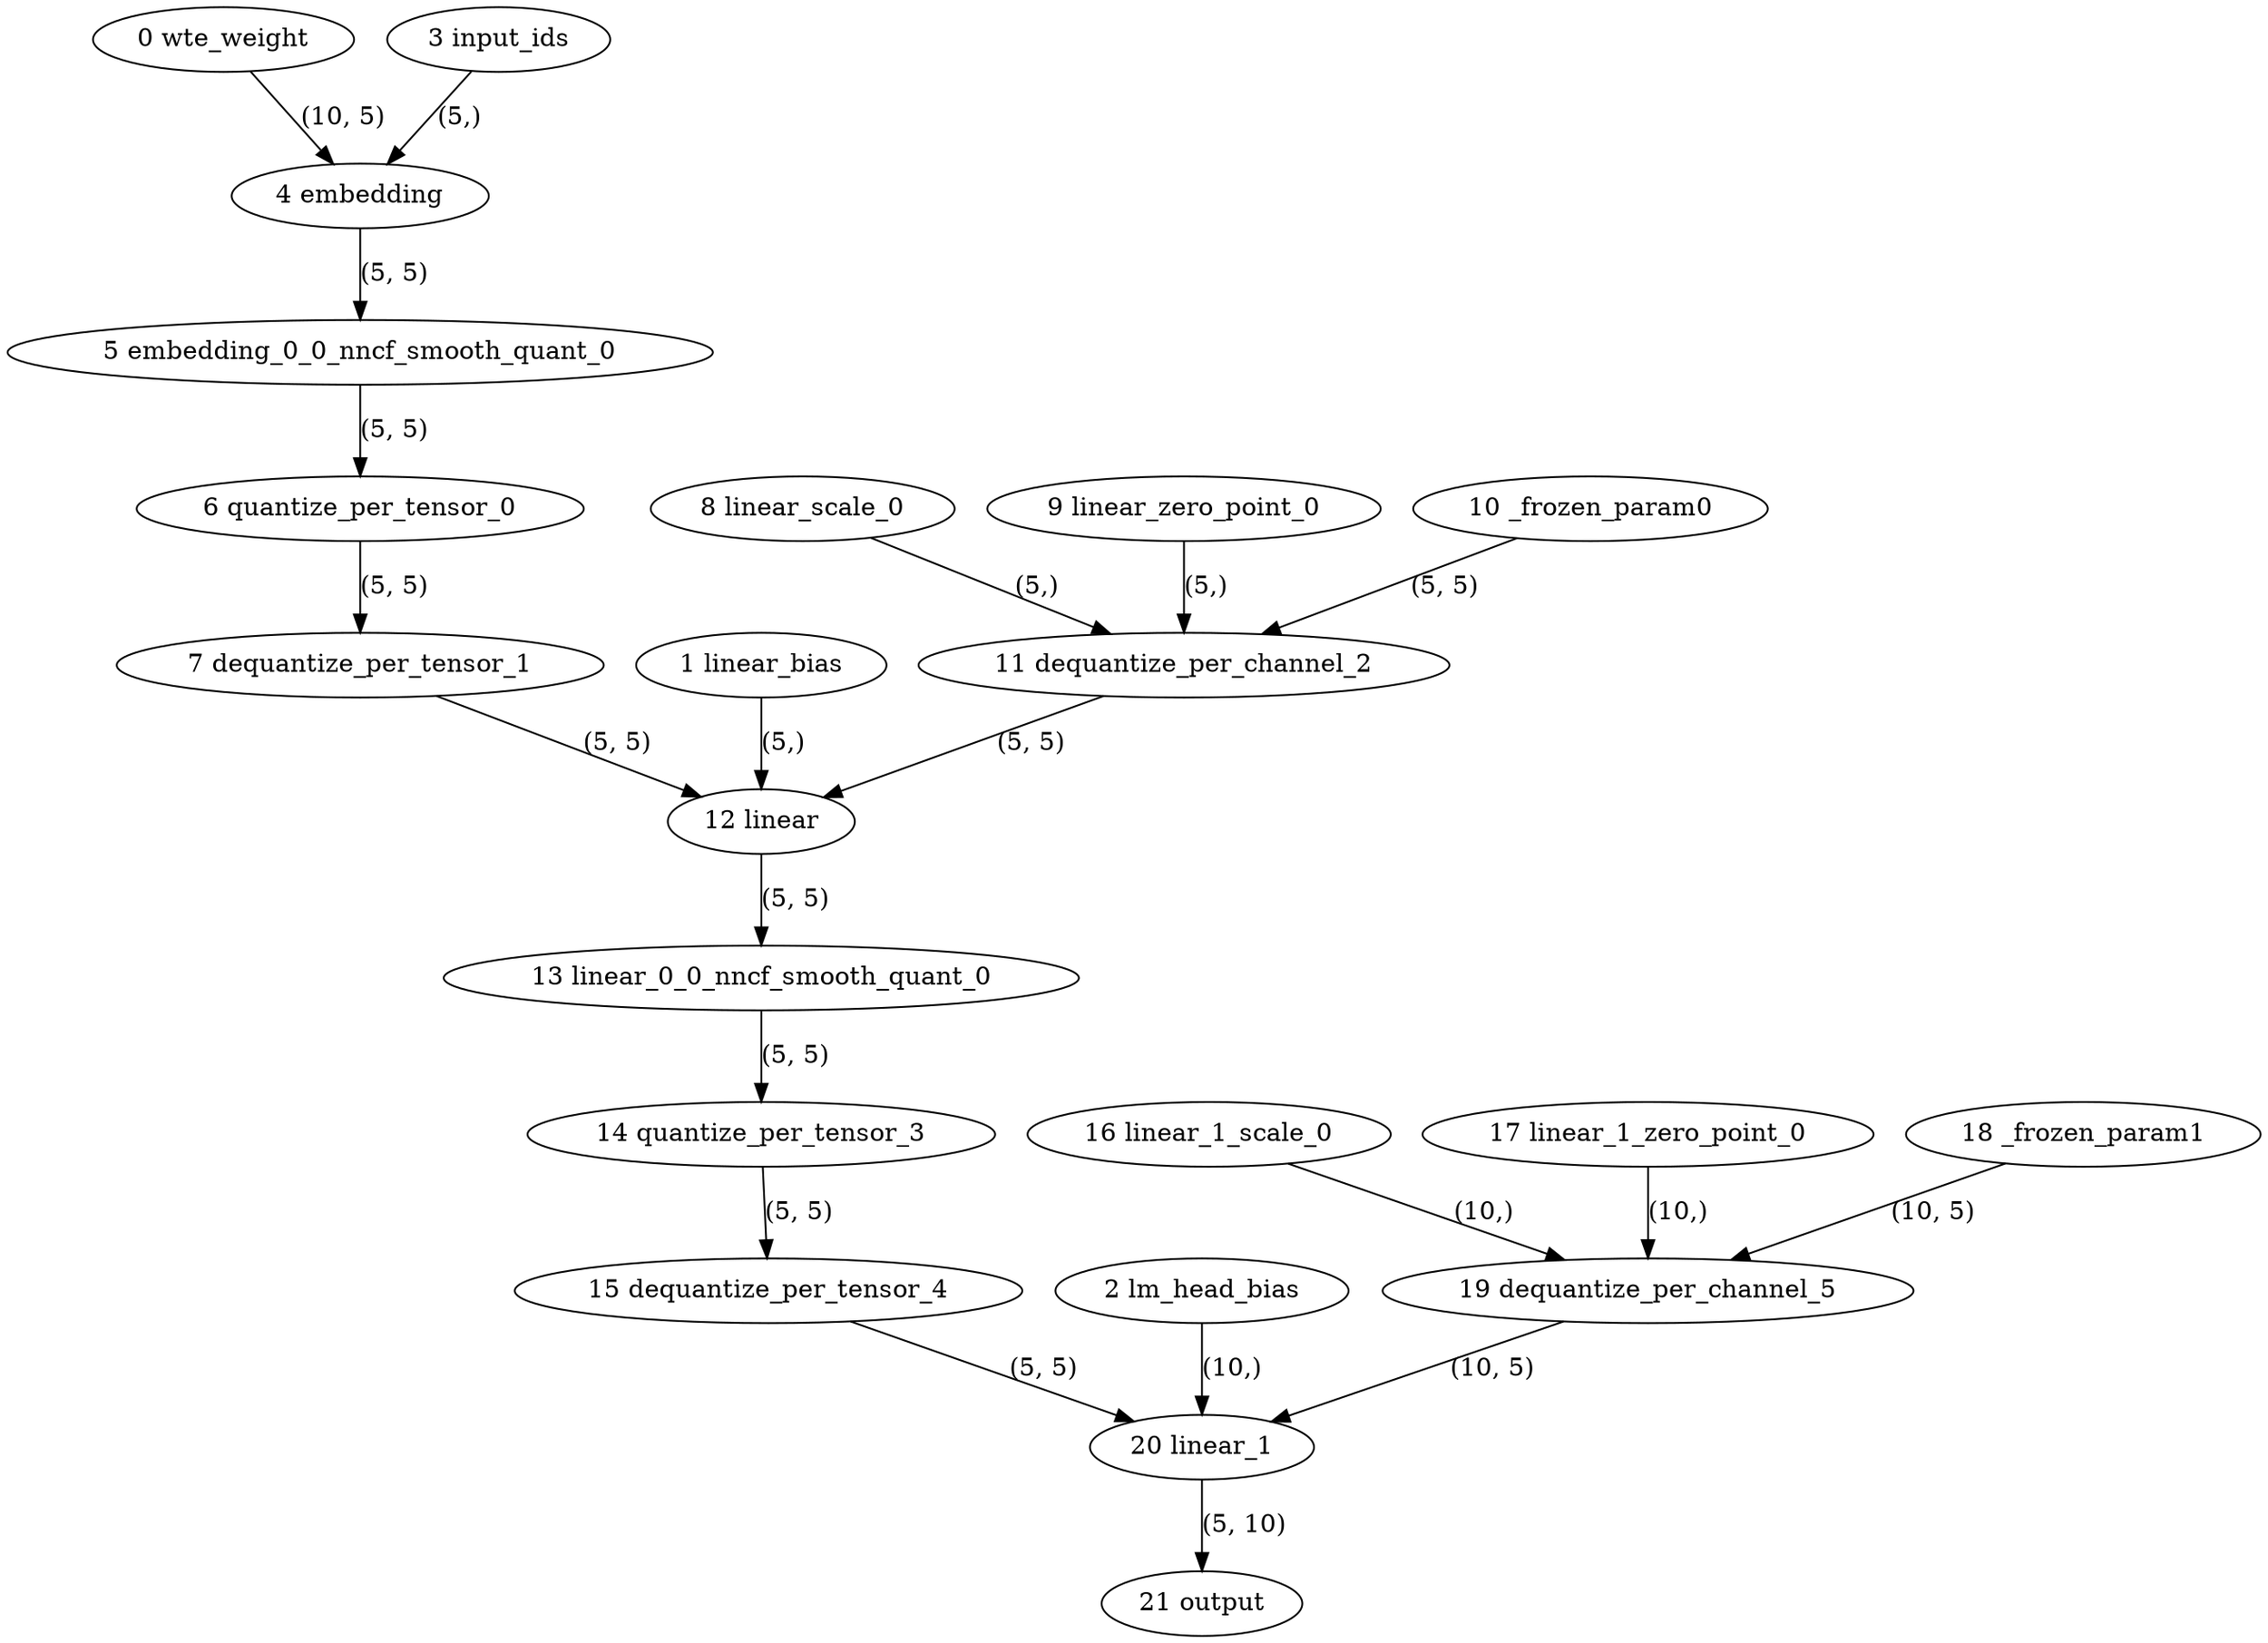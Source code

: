 strict digraph {
"0 wte_weight" [id=0, type="get_attr"];
"1 linear_bias" [id=1, type="get_attr"];
"2 lm_head_bias" [id=2, type="get_attr"];
"3 input_ids" [id=3, type=input];
"4 embedding" [id=4, type=embedding];
"5 embedding_0_0_nncf_smooth_quant_0" [id=5, type="call_module"];
"6 quantize_per_tensor_0" [id=6, type="quantize_per_tensor"];
"7 dequantize_per_tensor_1" [id=7, type="dequantize_per_tensor"];
"8 linear_scale_0" [id=8, type="get_attr"];
"9 linear_zero_point_0" [id=9, type="get_attr"];
"10 _frozen_param0" [id=10, type="get_attr"];
"11 dequantize_per_channel_2" [id=11, type="dequantize_per_channel"];
"12 linear" [id=12, type=linear];
"13 linear_0_0_nncf_smooth_quant_0" [id=13, type="call_module"];
"14 quantize_per_tensor_3" [id=14, type="quantize_per_tensor"];
"15 dequantize_per_tensor_4" [id=15, type="dequantize_per_tensor"];
"16 linear_1_scale_0" [id=16, type="get_attr"];
"17 linear_1_zero_point_0" [id=17, type="get_attr"];
"18 _frozen_param1" [id=18, type="get_attr"];
"19 dequantize_per_channel_5" [id=19, type="dequantize_per_channel"];
"20 linear_1" [id=20, type=linear];
"21 output" [id=21, type=output];
"0 wte_weight" -> "4 embedding" [style=solid, label="(10, 5)"];
"1 linear_bias" -> "12 linear" [style=solid, label="(5,)"];
"2 lm_head_bias" -> "20 linear_1" [style=solid, label="(10,)"];
"3 input_ids" -> "4 embedding" [style=solid, label="(5,)"];
"4 embedding" -> "5 embedding_0_0_nncf_smooth_quant_0" [style=solid, label="(5, 5)"];
"5 embedding_0_0_nncf_smooth_quant_0" -> "6 quantize_per_tensor_0" [style=solid, label="(5, 5)"];
"6 quantize_per_tensor_0" -> "7 dequantize_per_tensor_1" [style=solid, label="(5, 5)"];
"7 dequantize_per_tensor_1" -> "12 linear" [style=solid, label="(5, 5)"];
"8 linear_scale_0" -> "11 dequantize_per_channel_2" [style=solid, label="(5,)"];
"9 linear_zero_point_0" -> "11 dequantize_per_channel_2" [style=solid, label="(5,)"];
"10 _frozen_param0" -> "11 dequantize_per_channel_2" [style=solid, label="(5, 5)"];
"11 dequantize_per_channel_2" -> "12 linear" [style=solid, label="(5, 5)"];
"12 linear" -> "13 linear_0_0_nncf_smooth_quant_0" [style=solid, label="(5, 5)"];
"13 linear_0_0_nncf_smooth_quant_0" -> "14 quantize_per_tensor_3" [style=solid, label="(5, 5)"];
"14 quantize_per_tensor_3" -> "15 dequantize_per_tensor_4" [style=solid, label="(5, 5)"];
"15 dequantize_per_tensor_4" -> "20 linear_1" [style=solid, label="(5, 5)"];
"16 linear_1_scale_0" -> "19 dequantize_per_channel_5" [style=solid, label="(10,)"];
"17 linear_1_zero_point_0" -> "19 dequantize_per_channel_5" [style=solid, label="(10,)"];
"18 _frozen_param1" -> "19 dequantize_per_channel_5" [style=solid, label="(10, 5)"];
"19 dequantize_per_channel_5" -> "20 linear_1" [style=solid, label="(10, 5)"];
"20 linear_1" -> "21 output" [style=solid, label="(5, 10)"];
}
